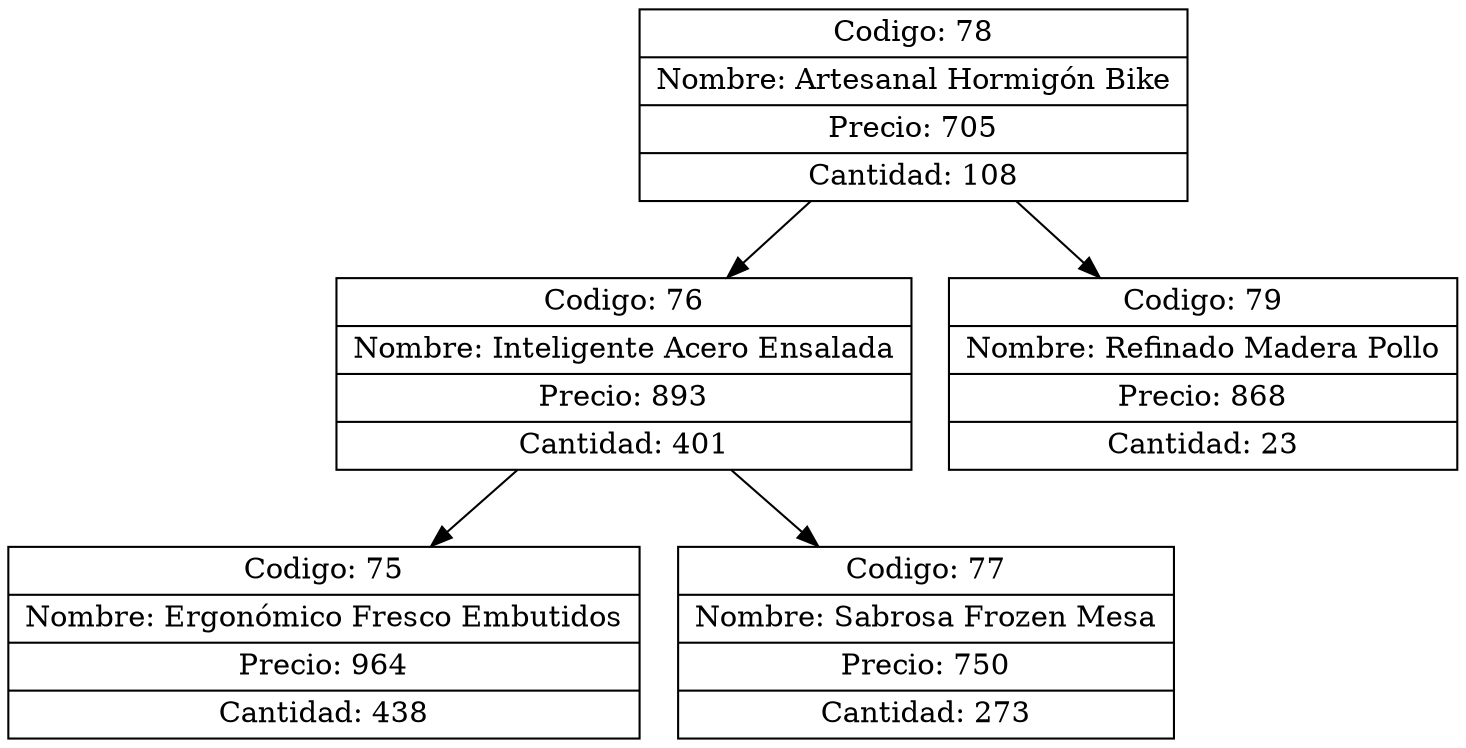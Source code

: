 digraph grafico{
rankdir=UD 
node[shape=box] 
concentrate=true 
nodo78[ shape=record, label ="{Codigo: 78|Nombre: Artesanal Hormigón Bike|Precio: 705|Cantidad: 108}"];
nodo76[ shape=record, label ="{Codigo: 76|Nombre: Inteligente Acero Ensalada|Precio: 893|Cantidad: 401}"];
nodo75[ shape=record, label ="{Codigo: 75|Nombre: Ergonómico Fresco Embutidos|Precio: 964|Cantidad: 438}"];
nodo76->nodo75
nodo77[ shape=record, label ="{Codigo: 77|Nombre: Sabrosa Frozen Mesa|Precio: 750|Cantidad: 273}"];
nodo76->nodo77
nodo78->nodo76
nodo79[ shape=record, label ="{Codigo: 79|Nombre: Refinado Madera Pollo|Precio: 868|Cantidad: 23}"];
nodo78->nodo79
}
